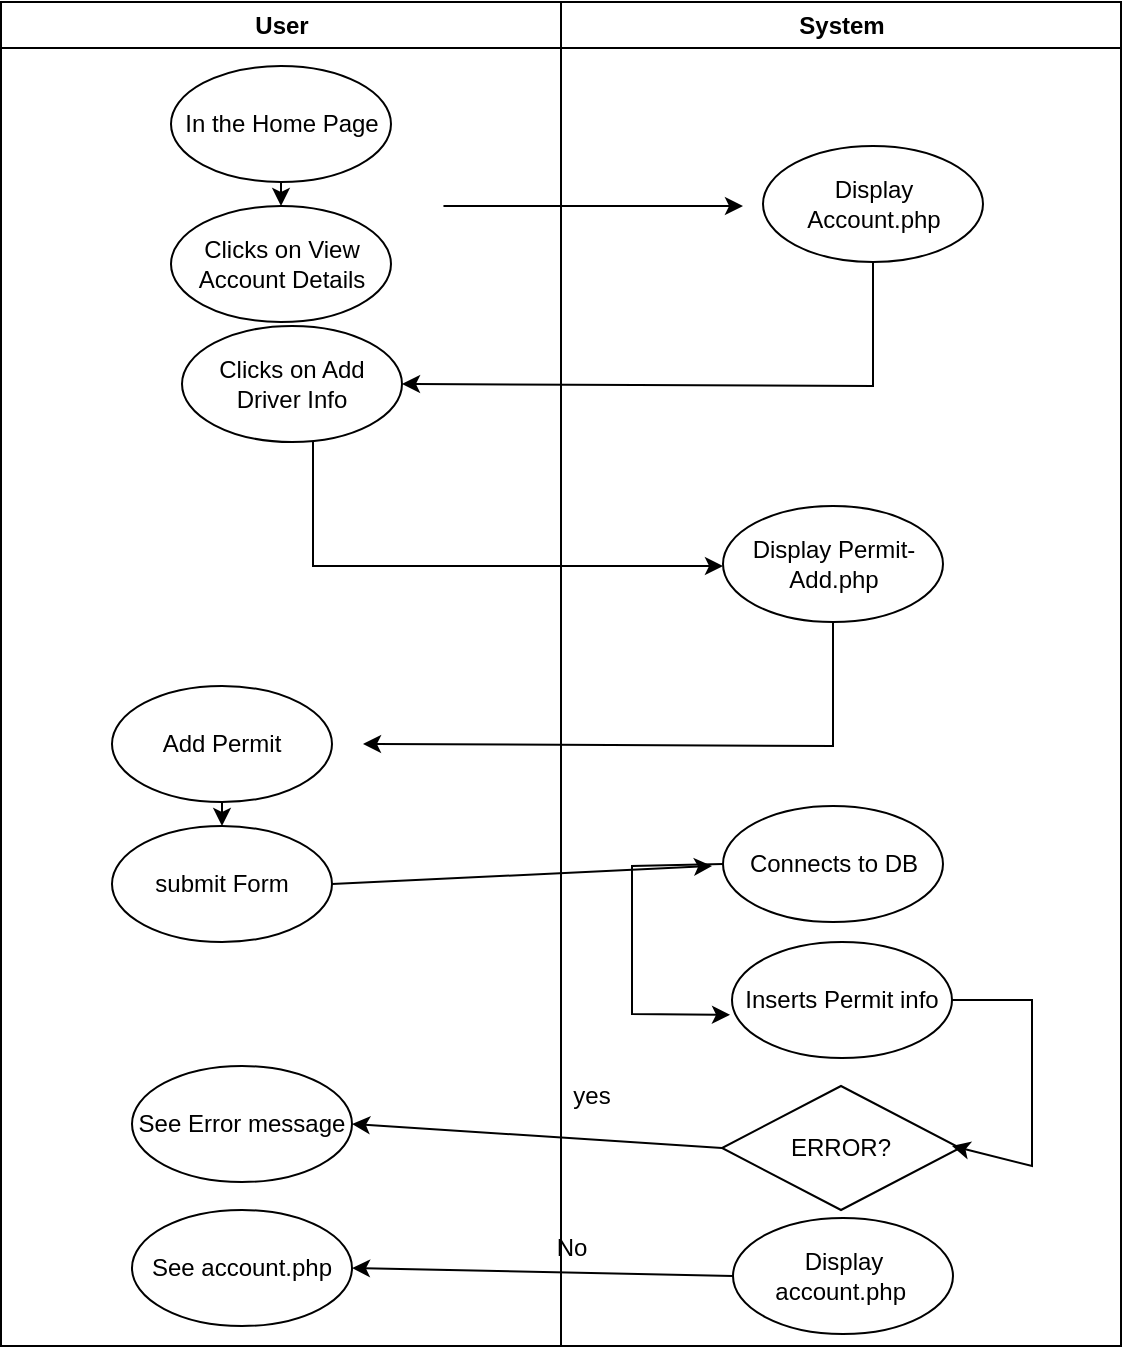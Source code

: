 <mxfile version="24.8.3">
  <diagram name="Page-1" id="e7e014a7-5840-1c2e-5031-d8a46d1fe8dd">
    <mxGraphModel dx="897" dy="556" grid="1" gridSize="10" guides="1" tooltips="1" connect="1" arrows="1" fold="1" page="1" pageScale="1" pageWidth="1169" pageHeight="826" background="none" math="0" shadow="0">
      <root>
        <mxCell id="0" />
        <mxCell id="1" parent="0" />
        <mxCell id="2" value="User" style="swimlane;whiteSpace=wrap" parent="1" vertex="1">
          <mxGeometry x="164.5" y="128" width="280" height="672" as="geometry" />
        </mxCell>
        <mxCell id="3EZGCJM8jiS25kYGgKkf-41" value="In the Home Page" style="ellipse;whiteSpace=wrap;html=1;" vertex="1" parent="2">
          <mxGeometry x="85" y="32" width="110" height="58" as="geometry" />
        </mxCell>
        <mxCell id="3EZGCJM8jiS25kYGgKkf-42" value="Clicks on View Account Details" style="ellipse;whiteSpace=wrap;html=1;" vertex="1" parent="2">
          <mxGeometry x="85" y="102" width="110" height="58" as="geometry" />
        </mxCell>
        <mxCell id="3EZGCJM8jiS25kYGgKkf-64" value="" style="endArrow=classic;html=1;rounded=0;exitX=0.5;exitY=1;exitDx=0;exitDy=0;" edge="1" parent="2" source="3EZGCJM8jiS25kYGgKkf-41" target="3EZGCJM8jiS25kYGgKkf-42">
          <mxGeometry width="50" height="50" relative="1" as="geometry">
            <mxPoint x="584.73" y="220" as="sourcePoint" />
            <mxPoint x="584.5" y="266.38" as="targetPoint" />
          </mxGeometry>
        </mxCell>
        <mxCell id="3EZGCJM8jiS25kYGgKkf-68" value="See Error message" style="ellipse;whiteSpace=wrap;html=1;" vertex="1" parent="2">
          <mxGeometry x="65.5" y="532" width="110" height="58" as="geometry" />
        </mxCell>
        <mxCell id="3EZGCJM8jiS25kYGgKkf-69" value="See account.php" style="ellipse;whiteSpace=wrap;html=1;" vertex="1" parent="2">
          <mxGeometry x="65.5" y="604" width="110" height="58" as="geometry" />
        </mxCell>
        <mxCell id="3" value="System" style="swimlane;whiteSpace=wrap" parent="1" vertex="1">
          <mxGeometry x="444.5" y="128" width="280" height="672" as="geometry" />
        </mxCell>
        <mxCell id="3EZGCJM8jiS25kYGgKkf-46" value="" style="endArrow=classic;html=1;rounded=0;exitX=0.543;exitY=0.89;exitDx=0;exitDy=0;exitPerimeter=0;" edge="1" parent="3">
          <mxGeometry width="50" height="50" relative="1" as="geometry">
            <mxPoint x="-58.77" y="102" as="sourcePoint" />
            <mxPoint x="91" y="102" as="targetPoint" />
          </mxGeometry>
        </mxCell>
        <mxCell id="3EZGCJM8jiS25kYGgKkf-43" value="Display Account.php" style="ellipse;whiteSpace=wrap;html=1;" vertex="1" parent="3">
          <mxGeometry x="101" y="72" width="110" height="58" as="geometry" />
        </mxCell>
        <mxCell id="3EZGCJM8jiS25kYGgKkf-51" value="" style="endArrow=classic;html=1;rounded=0;exitX=0.5;exitY=1;exitDx=0;exitDy=0;entryX=1;entryY=0.5;entryDx=0;entryDy=0;" edge="1" parent="3" source="3EZGCJM8jiS25kYGgKkf-43" target="3EZGCJM8jiS25kYGgKkf-50">
          <mxGeometry width="50" height="50" relative="1" as="geometry">
            <mxPoint x="71" y="100.5" as="sourcePoint" />
            <mxPoint x="220.77" y="100.5" as="targetPoint" />
            <Array as="points">
              <mxPoint x="156" y="192" />
            </Array>
          </mxGeometry>
        </mxCell>
        <mxCell id="3EZGCJM8jiS25kYGgKkf-50" value="Clicks on Add Driver Info" style="ellipse;whiteSpace=wrap;html=1;" vertex="1" parent="3">
          <mxGeometry x="-189.5" y="162" width="110" height="58" as="geometry" />
        </mxCell>
        <mxCell id="3EZGCJM8jiS25kYGgKkf-54" value="" style="endArrow=classic;html=1;rounded=0;exitX=0.5;exitY=1;exitDx=0;exitDy=0;" edge="1" parent="3">
          <mxGeometry width="50" height="50" relative="1" as="geometry">
            <mxPoint x="-124" y="220" as="sourcePoint" />
            <mxPoint x="81" y="282" as="targetPoint" />
            <Array as="points">
              <mxPoint x="-124" y="282" />
            </Array>
          </mxGeometry>
        </mxCell>
        <mxCell id="3EZGCJM8jiS25kYGgKkf-53" value="Display Permit-Add.php" style="ellipse;whiteSpace=wrap;html=1;" vertex="1" parent="3">
          <mxGeometry x="81" y="252" width="110" height="58" as="geometry" />
        </mxCell>
        <mxCell id="3EZGCJM8jiS25kYGgKkf-56" value="" style="endArrow=classic;html=1;rounded=0;exitX=0.5;exitY=1;exitDx=0;exitDy=0;entryX=1;entryY=0.5;entryDx=0;entryDy=0;" edge="1" parent="3">
          <mxGeometry width="50" height="50" relative="1" as="geometry">
            <mxPoint x="136" y="310" as="sourcePoint" />
            <mxPoint x="-99" y="371" as="targetPoint" />
            <Array as="points">
              <mxPoint x="136" y="372" />
            </Array>
          </mxGeometry>
        </mxCell>
        <mxCell id="3EZGCJM8jiS25kYGgKkf-55" value="Add Permit" style="ellipse;whiteSpace=wrap;html=1;" vertex="1" parent="3">
          <mxGeometry x="-224.5" y="342" width="110" height="58" as="geometry" />
        </mxCell>
        <mxCell id="3EZGCJM8jiS25kYGgKkf-59" value="submit Form" style="ellipse;whiteSpace=wrap;html=1;" vertex="1" parent="3">
          <mxGeometry x="-224.5" y="412" width="110" height="58" as="geometry" />
        </mxCell>
        <mxCell id="3EZGCJM8jiS25kYGgKkf-62" value="Connects to&lt;span style=&quot;color: rgba(0, 0, 0, 0); font-family: monospace; font-size: 0px; text-align: start; text-wrap-mode: nowrap;&quot;&gt;%3CmxGraphModel%3E%3Croot%3E%3CmxCell%20id%3D%220%22%2F%3E%3CmxCell%20id%3D%221%22%20parent%3D%220%22%2F%3E%3CmxCell%20id%3D%222%22%20value%3D%22submit%20Form%22%20style%3D%22ellipse%3BwhiteSpace%3Dwrap%3Bhtml%3D1%3B%22%20vertex%3D%221%22%20parent%3D%221%22%3E%3CmxGeometry%20x%3D%22220%22%20y%3D%22620%22%20width%3D%22110%22%20height%3D%2258%22%20as%3D%22geometry%22%2F%3E%3C%2FmxCell%3E%3C%2Froot%3E%3C%2FmxGraphModel%3E&lt;/span&gt;&amp;nbsp;DB" style="ellipse;whiteSpace=wrap;html=1;" vertex="1" parent="3">
          <mxGeometry x="81" y="402" width="110" height="58" as="geometry" />
        </mxCell>
        <mxCell id="3EZGCJM8jiS25kYGgKkf-63" value="Inserts Permit info" style="ellipse;whiteSpace=wrap;html=1;" vertex="1" parent="3">
          <mxGeometry x="85.5" y="470" width="110" height="58" as="geometry" />
        </mxCell>
        <mxCell id="3EZGCJM8jiS25kYGgKkf-66" value="ERROR?" style="rhombus;whiteSpace=wrap;html=1;" vertex="1" parent="3">
          <mxGeometry x="80.5" y="542" width="119" height="62" as="geometry" />
        </mxCell>
        <mxCell id="3EZGCJM8jiS25kYGgKkf-67" value="Display account.php&amp;nbsp;" style="ellipse;whiteSpace=wrap;html=1;" vertex="1" parent="3">
          <mxGeometry x="86" y="608" width="110" height="58" as="geometry" />
        </mxCell>
        <mxCell id="3EZGCJM8jiS25kYGgKkf-70" value="" style="endArrow=classic;html=1;rounded=0;exitX=0;exitY=0.5;exitDx=0;exitDy=0;entryX=-0.009;entryY=0.628;entryDx=0;entryDy=0;entryPerimeter=0;" edge="1" parent="3" source="3EZGCJM8jiS25kYGgKkf-62" target="3EZGCJM8jiS25kYGgKkf-63">
          <mxGeometry width="50" height="50" relative="1" as="geometry">
            <mxPoint x="-4.5" y="462" as="sourcePoint" />
            <mxPoint x="45.5" y="412" as="targetPoint" />
            <Array as="points">
              <mxPoint x="35.5" y="432" />
              <mxPoint x="35.5" y="506" />
            </Array>
          </mxGeometry>
        </mxCell>
        <mxCell id="3EZGCJM8jiS25kYGgKkf-71" value="" style="endArrow=classic;html=1;rounded=0;exitX=1;exitY=0.5;exitDx=0;exitDy=0;" edge="1" parent="3" source="3EZGCJM8jiS25kYGgKkf-63">
          <mxGeometry width="50" height="50" relative="1" as="geometry">
            <mxPoint x="82" y="502" as="sourcePoint" />
            <mxPoint x="195.5" y="572" as="targetPoint" />
            <Array as="points">
              <mxPoint x="235.5" y="499" />
              <mxPoint x="235.5" y="542" />
              <mxPoint x="235.5" y="582" />
            </Array>
          </mxGeometry>
        </mxCell>
        <mxCell id="3EZGCJM8jiS25kYGgKkf-75" value="" style="endArrow=classic;html=1;rounded=0;exitX=0.5;exitY=1;exitDx=0;exitDy=0;entryX=0.5;entryY=0;entryDx=0;entryDy=0;" edge="1" parent="3" source="3EZGCJM8jiS25kYGgKkf-55" target="3EZGCJM8jiS25kYGgKkf-59">
          <mxGeometry width="50" height="50" relative="1" as="geometry">
            <mxPoint x="-194.5" y="412" as="sourcePoint" />
            <mxPoint x="-4.5" y="403" as="targetPoint" />
          </mxGeometry>
        </mxCell>
        <mxCell id="3EZGCJM8jiS25kYGgKkf-77" value="No" style="text;html=1;align=center;verticalAlign=middle;whiteSpace=wrap;rounded=0;" vertex="1" parent="3">
          <mxGeometry x="-24.5" y="608" width="60" height="30" as="geometry" />
        </mxCell>
        <mxCell id="3EZGCJM8jiS25kYGgKkf-72" value="" style="endArrow=classic;html=1;rounded=0;exitX=0;exitY=0.5;exitDx=0;exitDy=0;entryX=1;entryY=0.5;entryDx=0;entryDy=0;" edge="1" parent="1" source="3EZGCJM8jiS25kYGgKkf-66" target="3EZGCJM8jiS25kYGgKkf-68">
          <mxGeometry width="50" height="50" relative="1" as="geometry">
            <mxPoint x="440" y="720" as="sourcePoint" />
            <mxPoint x="490" y="670" as="targetPoint" />
          </mxGeometry>
        </mxCell>
        <mxCell id="3EZGCJM8jiS25kYGgKkf-73" value="" style="endArrow=classic;html=1;rounded=0;exitX=0;exitY=0.5;exitDx=0;exitDy=0;entryX=1;entryY=0.5;entryDx=0;entryDy=0;" edge="1" parent="1" source="3EZGCJM8jiS25kYGgKkf-67" target="3EZGCJM8jiS25kYGgKkf-69">
          <mxGeometry width="50" height="50" relative="1" as="geometry">
            <mxPoint x="535" y="711" as="sourcePoint" />
            <mxPoint x="350" y="699" as="targetPoint" />
            <Array as="points" />
          </mxGeometry>
        </mxCell>
        <mxCell id="3EZGCJM8jiS25kYGgKkf-74" value="" style="endArrow=classic;html=1;rounded=0;exitX=1;exitY=0.5;exitDx=0;exitDy=0;" edge="1" parent="1" source="3EZGCJM8jiS25kYGgKkf-59">
          <mxGeometry width="50" height="50" relative="1" as="geometry">
            <mxPoint x="440" y="560" as="sourcePoint" />
            <mxPoint x="520" y="560" as="targetPoint" />
          </mxGeometry>
        </mxCell>
        <mxCell id="3EZGCJM8jiS25kYGgKkf-76" value="yes" style="text;html=1;align=center;verticalAlign=middle;whiteSpace=wrap;rounded=0;" vertex="1" parent="1">
          <mxGeometry x="430" y="660" width="60" height="30" as="geometry" />
        </mxCell>
      </root>
    </mxGraphModel>
  </diagram>
</mxfile>
